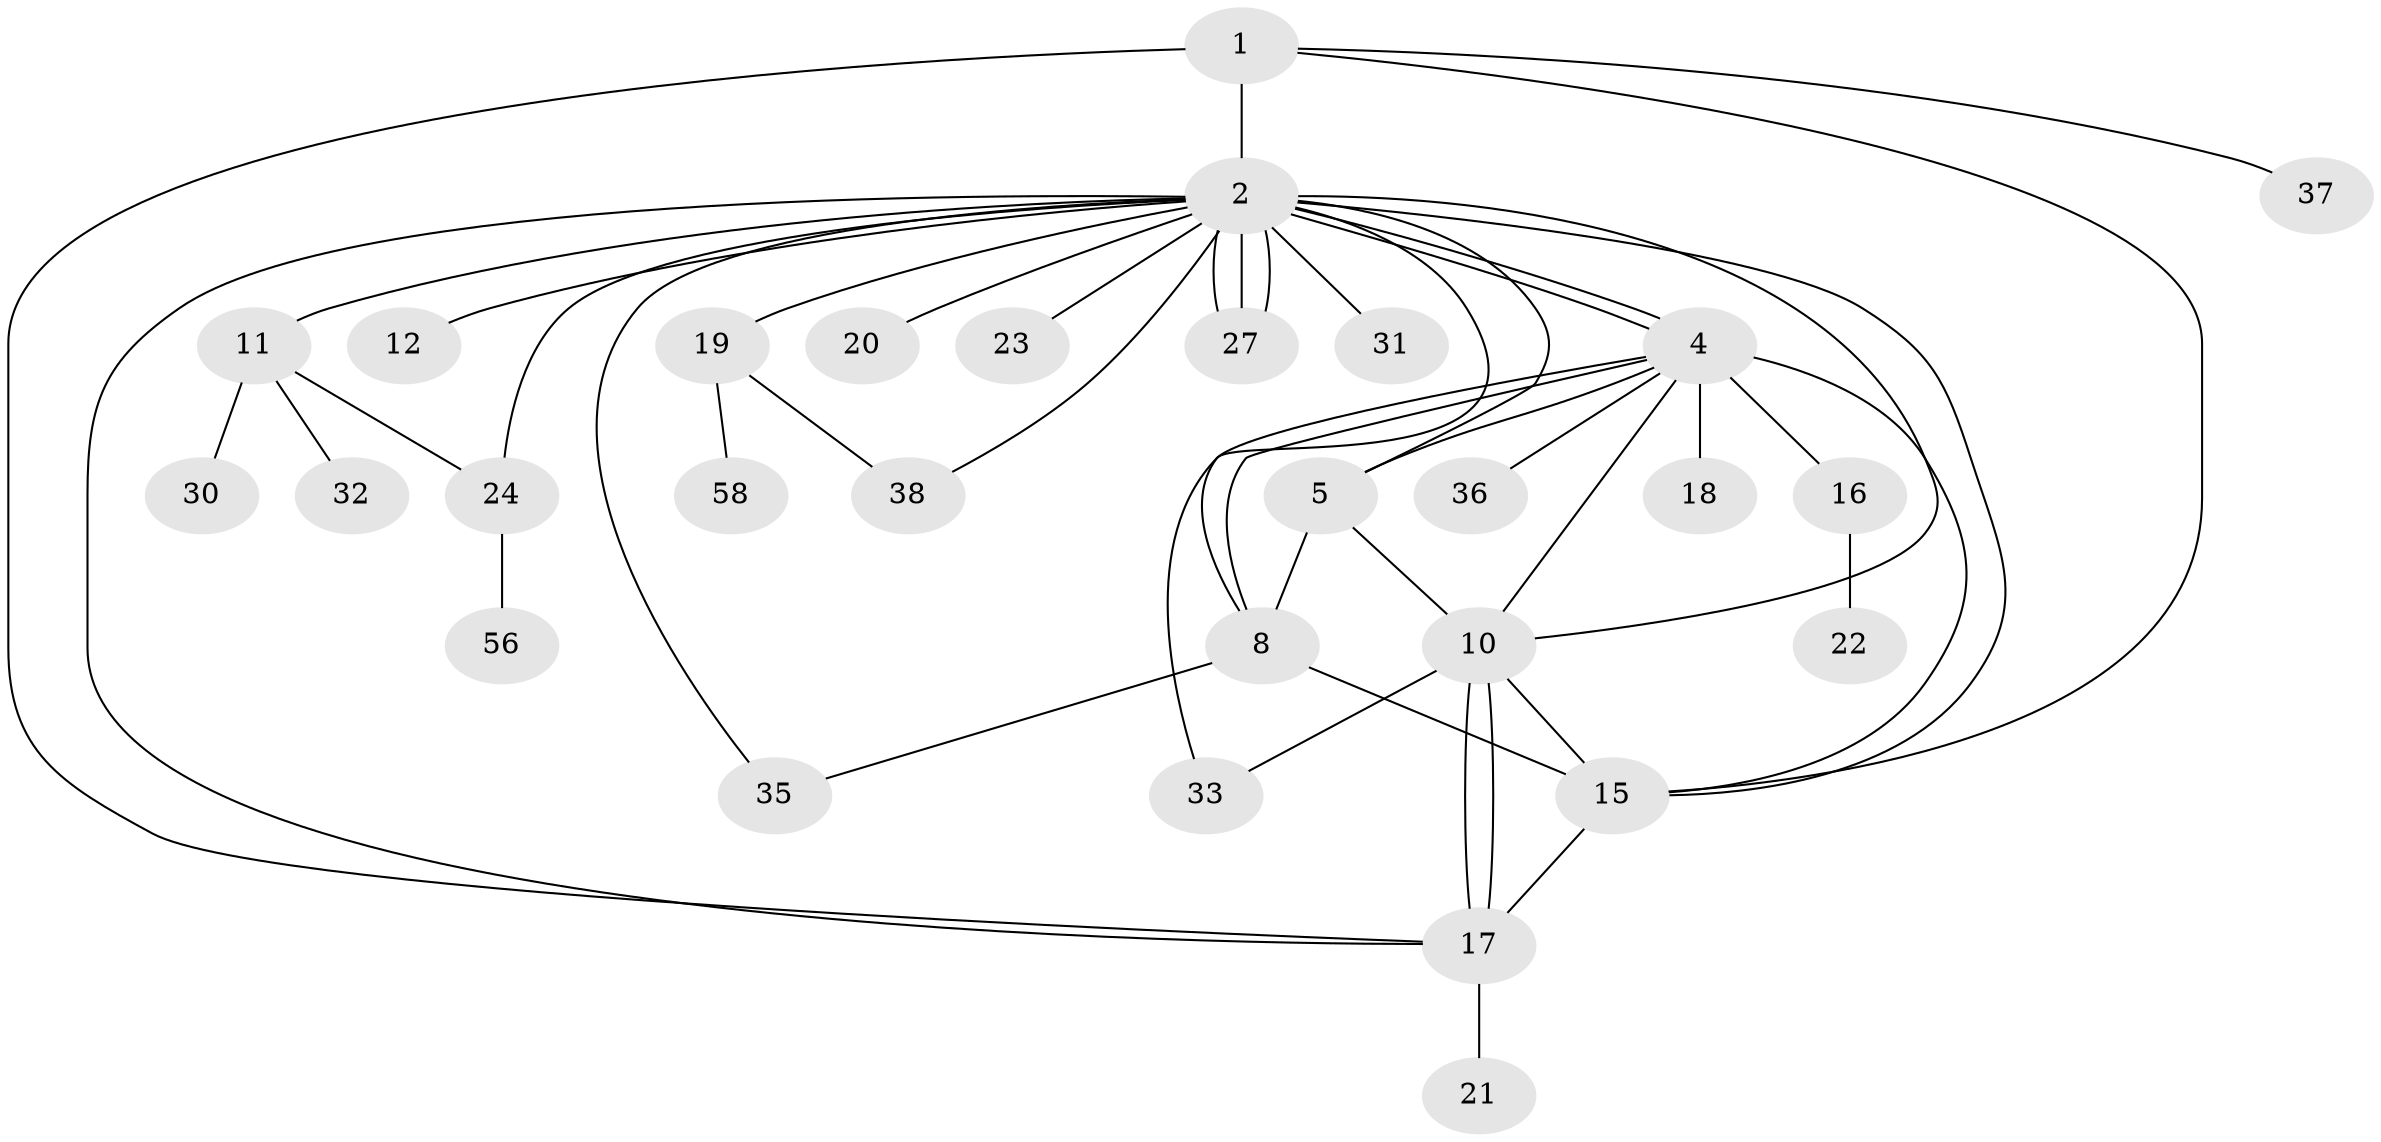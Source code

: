 // original degree distribution, {3: 0.1206896551724138, 16: 0.017241379310344827, 10: 0.017241379310344827, 15: 0.017241379310344827, 5: 0.034482758620689655, 2: 0.22413793103448276, 1: 0.43103448275862066, 6: 0.034482758620689655, 9: 0.017241379310344827, 4: 0.05172413793103448, 7: 0.034482758620689655}
// Generated by graph-tools (version 1.1) at 2025/14/03/09/25 04:14:37]
// undirected, 29 vertices, 48 edges
graph export_dot {
graph [start="1"]
  node [color=gray90,style=filled];
  1 [super="+34"];
  2 [super="+3+26+52"];
  4 [super="+9+14+28+50+45+46+7+6+13"];
  5 [super="+29"];
  8 [super="+54"];
  10;
  11;
  12;
  15 [super="+44"];
  16;
  17 [super="+40+49+39"];
  18;
  19;
  20;
  21;
  22;
  23;
  24;
  27;
  30;
  31;
  32;
  33;
  35;
  36;
  37;
  38;
  56;
  58;
  1 -- 2 [weight=2];
  1 -- 37;
  1 -- 17;
  1 -- 15;
  2 -- 4 [weight=3];
  2 -- 4;
  2 -- 5;
  2 -- 11;
  2 -- 19;
  2 -- 20;
  2 -- 27;
  2 -- 27;
  2 -- 27;
  2 -- 35;
  2 -- 38;
  2 -- 8;
  2 -- 10 [weight=2];
  2 -- 12;
  2 -- 15;
  2 -- 23;
  2 -- 24;
  2 -- 31;
  2 -- 17;
  4 -- 5;
  4 -- 10;
  4 -- 33;
  4 -- 16;
  4 -- 18;
  4 -- 8;
  4 -- 36;
  4 -- 15;
  5 -- 8;
  5 -- 10;
  8 -- 15 [weight=2];
  8 -- 35;
  10 -- 17 [weight=2];
  10 -- 17;
  10 -- 33;
  10 -- 15;
  11 -- 24;
  11 -- 30;
  11 -- 32;
  15 -- 17;
  16 -- 22;
  17 -- 21;
  19 -- 38;
  19 -- 58;
  24 -- 56;
}
